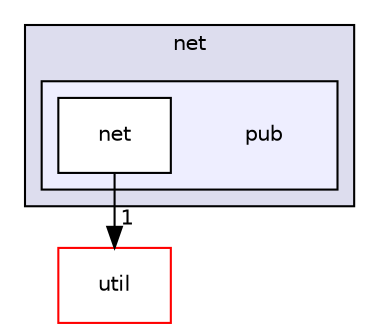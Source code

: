 digraph "net/pub" {
  compound=true
  node [ fontsize="10", fontname="Helvetica"];
  edge [ labelfontsize="10", labelfontname="Helvetica"];
  subgraph clusterdir_427baa8a9a5be237f298d4545d0d1ce2 {
    graph [ bgcolor="#ddddee", pencolor="black", label="net" fontname="Helvetica", fontsize="10", URL="dir_427baa8a9a5be237f298d4545d0d1ce2.html"]
  subgraph clusterdir_14332e37d872c09e8f101f48e3d63119 {
    graph [ bgcolor="#eeeeff", pencolor="black", label="" URL="dir_14332e37d872c09e8f101f48e3d63119.html"];
    dir_14332e37d872c09e8f101f48e3d63119 [shape=plaintext label="pub"];
  dir_6ad068894917bf87247fa9abc38337b1 [shape=box label="net" fillcolor="white" style="filled" URL="dir_6ad068894917bf87247fa9abc38337b1.html"];
  }
  }
  dir_23ec12649285f9fabf3a6b7380226c28 [shape=box label="util" fillcolor="white" style="filled" color="red" URL="dir_23ec12649285f9fabf3a6b7380226c28.html"];
  dir_6ad068894917bf87247fa9abc38337b1->dir_23ec12649285f9fabf3a6b7380226c28 [headlabel="1", labeldistance=1.5 headhref="dir_000014_000010.html"];
}
